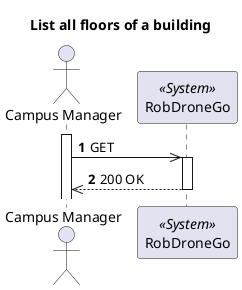 @startuml
'https://plantuml.com/sequence-diagram

autonumber
skinparam packageStyle rect

title List all floors of a building

actor "Campus Manager" as CM
participant "RobDroneGo" as Sys <<System>>

activate CM
CM->> Sys : GET

activate Sys
CM<<-- Sys : 200 OK
deactivate Sys


@enduml
